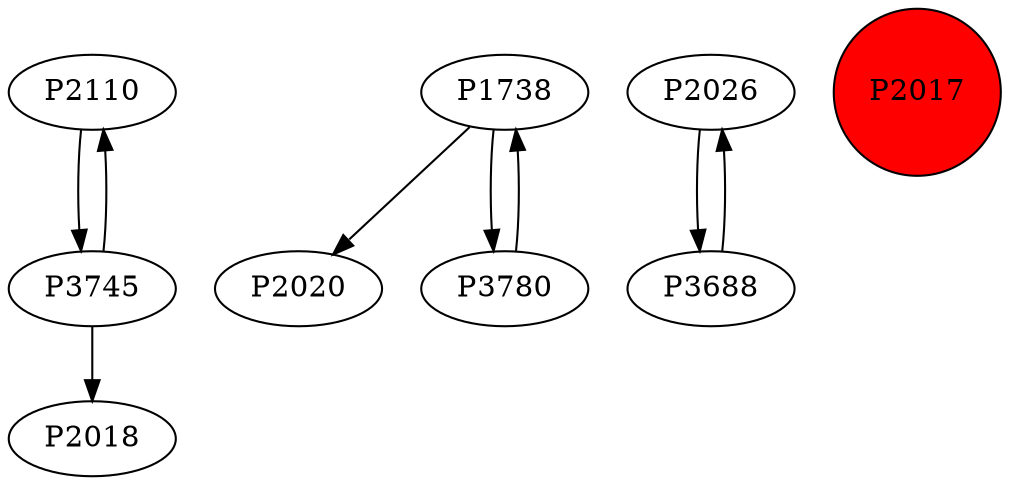 digraph {
	P2110 -> P3745
	P1738 -> P2020
	P2026 -> P3688
	P3780 -> P1738
	P3688 -> P2026
	P3745 -> P2018
	P3745 -> P2110
	P1738 -> P3780
	P2017 [shape=circle]
	P2017 [style=filled]
	P2017 [fillcolor=red]
}